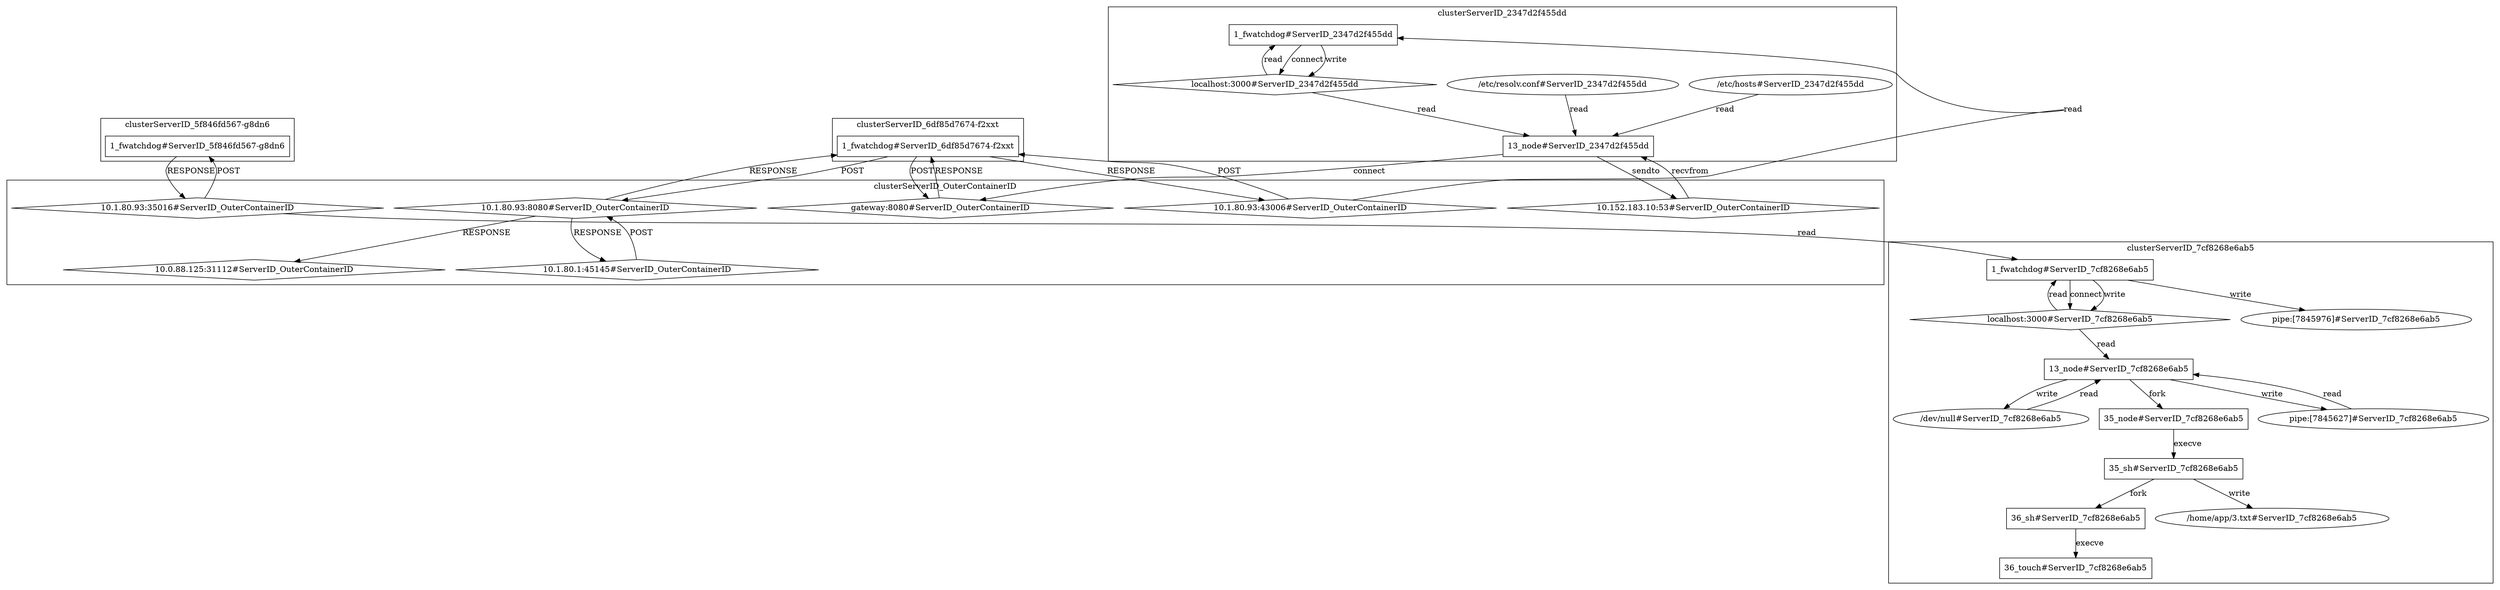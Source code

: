 digraph G {
	"1_fwatchdog#ServerID_5f846fd567-g8dn6"->"10.1.80.93:35016#ServerID_OuterContainerID"[ label="RESPONSE" ];
	"10.1.80.93:8080#ServerID_OuterContainerID"->"1_fwatchdog#ServerID_6df85d7674-f2xxt"[ label="RESPONSE" ];
	"10.1.80.93:35016#ServerID_OuterContainerID"->"1_fwatchdog#ServerID_5f846fd567-g8dn6"[ label="POST" ];
	"1_fwatchdog#ServerID_6df85d7674-f2xxt"->"gateway:8080#ServerID_OuterContainerID"[ label="POST" ];
	"1_fwatchdog#ServerID_6df85d7674-f2xxt"->"10.1.80.93:8080#ServerID_OuterContainerID"[ label="POST" ];
	"10.1.80.93:43006#ServerID_OuterContainerID"->"1_fwatchdog#ServerID_6df85d7674-f2xxt"[ label="POST" ];
	"gateway:8080#ServerID_OuterContainerID"->"1_fwatchdog#ServerID_6df85d7674-f2xxt"[ label="RESPONSE" ];
	"1_fwatchdog#ServerID_6df85d7674-f2xxt"->"10.1.80.93:43006#ServerID_OuterContainerID"[ label="RESPONSE" ];
	"1_fwatchdog#ServerID_2347d2f455dd"->"localhost:3000#ServerID_2347d2f455dd"[ label="connect" ];
	"localhost:3000#ServerID_2347d2f455dd"->"1_fwatchdog#ServerID_2347d2f455dd"[ label="read" ];
	"1_fwatchdog#ServerID_2347d2f455dd"->"localhost:3000#ServerID_2347d2f455dd"[ label="write" ];
	"10.1.80.93:43006#ServerID_OuterContainerID"->"1_fwatchdog#ServerID_2347d2f455dd"[ label="read" ];
	"localhost:3000#ServerID_2347d2f455dd"->"13_node#ServerID_2347d2f455dd"[ label="read" ];
	"/etc/hosts#ServerID_2347d2f455dd"->"13_node#ServerID_2347d2f455dd"[ label="read" ];
	"/etc/resolv.conf#ServerID_2347d2f455dd"->"13_node#ServerID_2347d2f455dd"[ label="read" ];
	"13_node#ServerID_2347d2f455dd"->"10.152.183.10:53#ServerID_OuterContainerID"[ label="sendto" ];
	"10.152.183.10:53#ServerID_OuterContainerID"->"13_node#ServerID_2347d2f455dd"[ label="recvfrom" ];
	"1_fwatchdog#ServerID_7cf8268e6ab5"->"localhost:3000#ServerID_7cf8268e6ab5"[ label="connect" ];
	"localhost:3000#ServerID_7cf8268e6ab5"->"1_fwatchdog#ServerID_7cf8268e6ab5"[ label="read" ];
	"10.1.80.93:35016#ServerID_OuterContainerID"->"1_fwatchdog#ServerID_7cf8268e6ab5"[ label="read" ];
	"13_node#ServerID_2347d2f455dd"->"gateway:8080#ServerID_OuterContainerID"[ label="connect" ];
	"localhost:3000#ServerID_7cf8268e6ab5"->"13_node#ServerID_7cf8268e6ab5"[ label="read" ];
	"1_fwatchdog#ServerID_7cf8268e6ab5"->"localhost:3000#ServerID_7cf8268e6ab5"[ label="write" ];
	"/dev/null#ServerID_7cf8268e6ab5"->"13_node#ServerID_7cf8268e6ab5"[ label="read" ];
	"pipe:[7845627]#ServerID_7cf8268e6ab5"->"13_node#ServerID_7cf8268e6ab5"[ label="read" ];
	"13_node#ServerID_7cf8268e6ab5"->"pipe:[7845627]#ServerID_7cf8268e6ab5"[ label="write" ];
	"13_node#ServerID_7cf8268e6ab5"->"35_node#ServerID_7cf8268e6ab5"[ label="fork" ];
	"36_sh#ServerID_7cf8268e6ab5"->"36_touch#ServerID_7cf8268e6ab5"[ label="execve" ];
	"35_sh#ServerID_7cf8268e6ab5"->"/home/app/3.txt#ServerID_7cf8268e6ab5"[ label="write" ];
	"35_node#ServerID_7cf8268e6ab5"->"35_sh#ServerID_7cf8268e6ab5"[ label="execve" ];
	"35_sh#ServerID_7cf8268e6ab5"->"36_sh#ServerID_7cf8268e6ab5"[ label="fork" ];
	"13_node#ServerID_7cf8268e6ab5"->"/dev/null#ServerID_7cf8268e6ab5"[ label="write" ];
	"1_fwatchdog#ServerID_7cf8268e6ab5"->"pipe:[7845976]#ServerID_7cf8268e6ab5"[ label="write" ];
	"10.1.80.1:45145#ServerID_OuterContainerID"->"10.1.80.93:8080#ServerID_OuterContainerID"[ label="POST" ];
	"10.1.80.93:8080#ServerID_OuterContainerID"->"10.1.80.1:45145#ServerID_OuterContainerID"[ label="RESPONSE" ];
	"10.1.80.93:8080#ServerID_OuterContainerID"->"10.0.88.125:31112#ServerID_OuterContainerID"[ label="RESPONSE" ];
	subgraph "clusterServerID_2347d2f455dd" {
	label="clusterServerID_2347d2f455dd";
	"/etc/hosts#ServerID_2347d2f455dd" [ shape=ellipse ];
	"/etc/resolv.conf#ServerID_2347d2f455dd" [ shape=ellipse ];
	"13_node#ServerID_2347d2f455dd" [ shape=box ];
	"1_fwatchdog#ServerID_2347d2f455dd" [ shape=box ];
	"localhost:3000#ServerID_2347d2f455dd" [ shape=diamond ];

}
;
	subgraph "clusterServerID_5f846fd567-g8dn6" {
	label="clusterServerID_5f846fd567-g8dn6";
	"1_fwatchdog#ServerID_5f846fd567-g8dn6" [ shape=box ];

}
;
	subgraph "clusterServerID_6df85d7674-f2xxt" {
	label="clusterServerID_6df85d7674-f2xxt";
	"1_fwatchdog#ServerID_6df85d7674-f2xxt" [ shape=box ];

}
;
	subgraph "clusterServerID_7cf8268e6ab5" {
	label="clusterServerID_7cf8268e6ab5";
	"/dev/null#ServerID_7cf8268e6ab5" [ shape=ellipse ];
	"/home/app/3.txt#ServerID_7cf8268e6ab5" [ shape=ellipse ];
	"13_node#ServerID_7cf8268e6ab5" [ shape=box ];
	"1_fwatchdog#ServerID_7cf8268e6ab5" [ shape=box ];
	"35_node#ServerID_7cf8268e6ab5" [ shape=box ];
	"35_sh#ServerID_7cf8268e6ab5" [ shape=box ];
	"36_sh#ServerID_7cf8268e6ab5" [ shape=box ];
	"36_touch#ServerID_7cf8268e6ab5" [ shape=box ];
	"localhost:3000#ServerID_7cf8268e6ab5" [ shape=diamond ];
	"pipe:[7845627]#ServerID_7cf8268e6ab5" [ shape=ellipse ];
	"pipe:[7845976]#ServerID_7cf8268e6ab5" [ shape=ellipse ];

}
;
	subgraph "clusterServerID_OuterContainerID" {
	label="clusterServerID_OuterContainerID";
	"10.0.88.125:31112#ServerID_OuterContainerID" [ shape=diamond ];
	"10.1.80.1:45145#ServerID_OuterContainerID" [ shape=diamond ];
	"10.1.80.93:35016#ServerID_OuterContainerID" [ shape=diamond ];
	"10.1.80.93:43006#ServerID_OuterContainerID" [ shape=diamond ];
	"10.1.80.93:8080#ServerID_OuterContainerID" [ shape=diamond ];
	"10.152.183.10:53#ServerID_OuterContainerID" [ shape=diamond ];
	"gateway:8080#ServerID_OuterContainerID" [ shape=diamond ];

}
;

}
